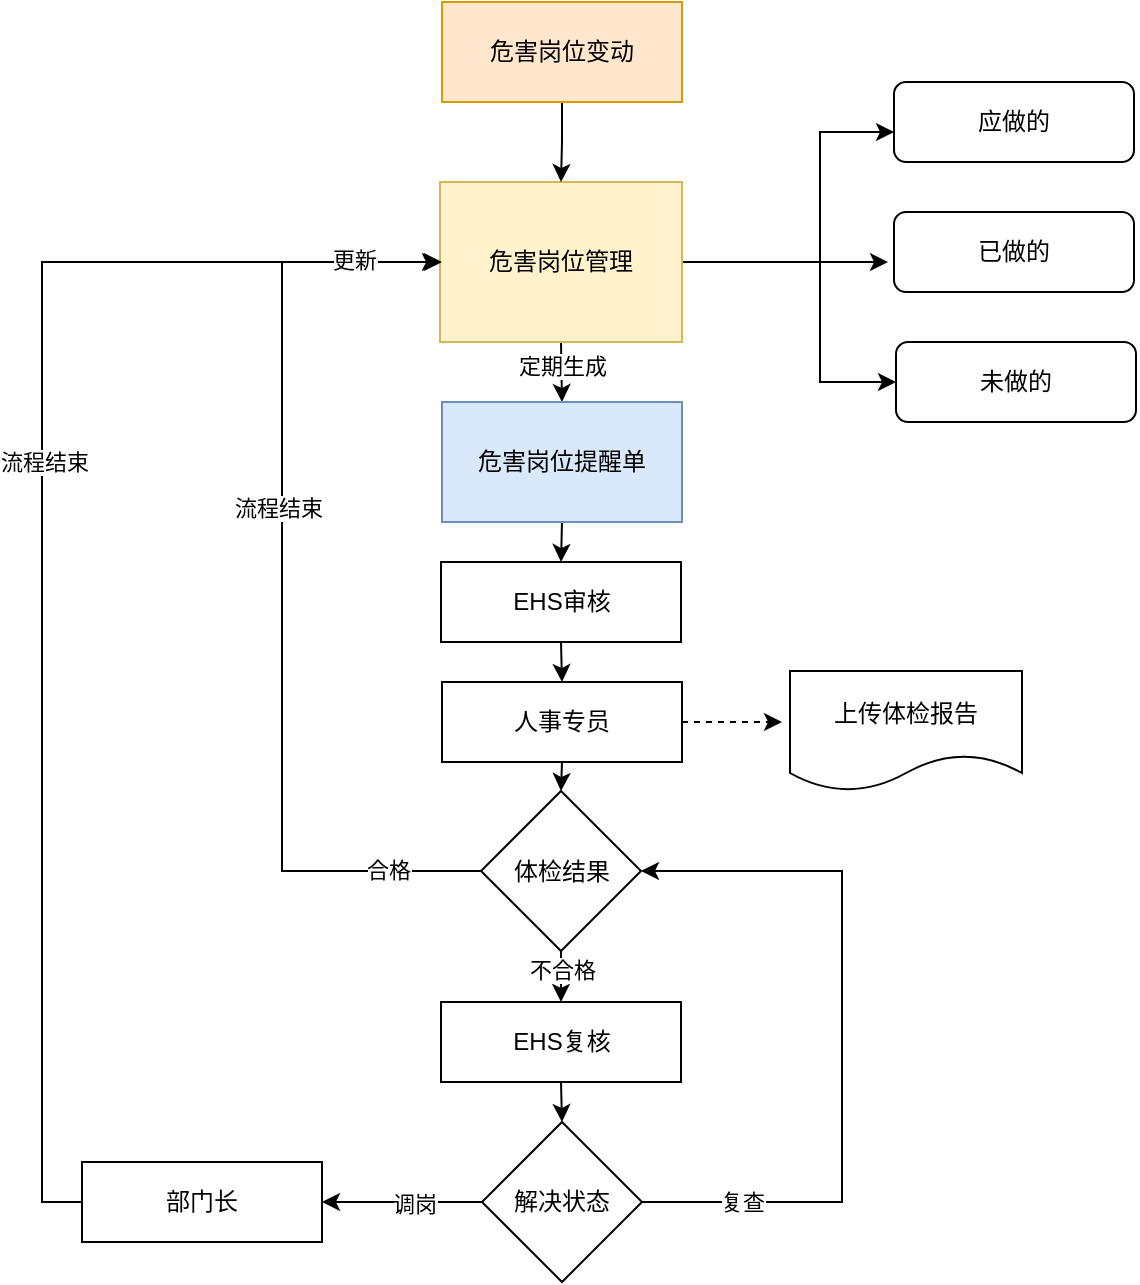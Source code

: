 <mxfile version="22.0.8" type="github">
  <diagram id="C5RBs43oDa-KdzZeNtuy" name="Page-1">
    <mxGraphModel dx="1230" dy="720" grid="0" gridSize="10" guides="1" tooltips="1" connect="1" arrows="1" fold="1" page="1" pageScale="1" pageWidth="1169" pageHeight="827" math="0" shadow="0">
      <root>
        <mxCell id="WIyWlLk6GJQsqaUBKTNV-0" />
        <mxCell id="WIyWlLk6GJQsqaUBKTNV-1" parent="WIyWlLk6GJQsqaUBKTNV-0" />
        <mxCell id="pLkTnMh8Cj9eFYScthq--2" style="edgeStyle=orthogonalEdgeStyle;rounded=0;orthogonalLoop=1;jettySize=auto;html=1;exitX=1;exitY=0.5;exitDx=0;exitDy=0;entryX=0;entryY=0.5;entryDx=0;entryDy=0;" parent="WIyWlLk6GJQsqaUBKTNV-1" edge="1">
          <mxGeometry relative="1" as="geometry">
            <mxPoint x="611" y="280" as="sourcePoint" />
            <mxPoint x="685" y="280" as="targetPoint" />
          </mxGeometry>
        </mxCell>
        <mxCell id="pLkTnMh8Cj9eFYScthq--3" style="edgeStyle=orthogonalEdgeStyle;rounded=0;orthogonalLoop=1;jettySize=auto;html=1;exitX=1;exitY=0.5;exitDx=0;exitDy=0;entryX=0;entryY=0.5;entryDx=0;entryDy=0;" parent="WIyWlLk6GJQsqaUBKTNV-1" edge="1">
          <mxGeometry relative="1" as="geometry">
            <Array as="points">
              <mxPoint x="651" y="280" />
              <mxPoint x="651" y="215" />
            </Array>
            <mxPoint x="582" y="280" as="sourcePoint" />
            <mxPoint x="688" y="215" as="targetPoint" />
          </mxGeometry>
        </mxCell>
        <mxCell id="pLkTnMh8Cj9eFYScthq--4" style="edgeStyle=orthogonalEdgeStyle;rounded=0;orthogonalLoop=1;jettySize=auto;html=1;exitX=1;exitY=0.5;exitDx=0;exitDy=0;entryX=0;entryY=0.5;entryDx=0;entryDy=0;" parent="WIyWlLk6GJQsqaUBKTNV-1" source="pLkTnMh8Cj9eFYScthq--5" target="pLkTnMh8Cj9eFYScthq--8" edge="1">
          <mxGeometry relative="1" as="geometry">
            <Array as="points">
              <mxPoint x="611" y="280" />
              <mxPoint x="651" y="280" />
              <mxPoint x="651" y="340" />
              <mxPoint x="685" y="340" />
            </Array>
          </mxGeometry>
        </mxCell>
        <mxCell id="bKlepUEIa-SPePNMnjWT-5" style="edgeStyle=orthogonalEdgeStyle;rounded=0;orthogonalLoop=1;jettySize=auto;html=1;exitX=0.5;exitY=1;exitDx=0;exitDy=0;entryX=0.5;entryY=0;entryDx=0;entryDy=0;" edge="1" parent="WIyWlLk6GJQsqaUBKTNV-1" source="pLkTnMh8Cj9eFYScthq--5" target="bKlepUEIa-SPePNMnjWT-4">
          <mxGeometry relative="1" as="geometry" />
        </mxCell>
        <mxCell id="bKlepUEIa-SPePNMnjWT-6" value="定期生成" style="edgeLabel;html=1;align=center;verticalAlign=middle;resizable=0;points=[];" vertex="1" connectable="0" parent="bKlepUEIa-SPePNMnjWT-5">
          <mxGeometry x="-0.187" relative="1" as="geometry">
            <mxPoint as="offset" />
          </mxGeometry>
        </mxCell>
        <mxCell id="pLkTnMh8Cj9eFYScthq--5" value="危害岗位管理" style="rounded=0;whiteSpace=wrap;html=1;fillColor=#fff2cc;strokeColor=#d6b656;" parent="WIyWlLk6GJQsqaUBKTNV-1" vertex="1">
          <mxGeometry x="461" y="240" width="121" height="80" as="geometry" />
        </mxCell>
        <mxCell id="pLkTnMh8Cj9eFYScthq--6" value="应做的" style="rounded=1;whiteSpace=wrap;html=1;fontSize=12;glass=0;strokeWidth=1;shadow=0;" parent="WIyWlLk6GJQsqaUBKTNV-1" vertex="1">
          <mxGeometry x="688" y="190" width="120" height="40" as="geometry" />
        </mxCell>
        <mxCell id="pLkTnMh8Cj9eFYScthq--7" value="已做的" style="rounded=1;whiteSpace=wrap;html=1;fontSize=12;glass=0;strokeWidth=1;shadow=0;" parent="WIyWlLk6GJQsqaUBKTNV-1" vertex="1">
          <mxGeometry x="688" y="255" width="120" height="40" as="geometry" />
        </mxCell>
        <mxCell id="pLkTnMh8Cj9eFYScthq--8" value="未做的" style="rounded=1;whiteSpace=wrap;html=1;fontSize=12;glass=0;strokeWidth=1;shadow=0;" parent="WIyWlLk6GJQsqaUBKTNV-1" vertex="1">
          <mxGeometry x="689" y="320" width="120" height="40" as="geometry" />
        </mxCell>
        <mxCell id="bKlepUEIa-SPePNMnjWT-8" style="edgeStyle=orthogonalEdgeStyle;rounded=0;orthogonalLoop=1;jettySize=auto;html=1;exitX=0.5;exitY=1;exitDx=0;exitDy=0;entryX=0.5;entryY=0;entryDx=0;entryDy=0;" edge="1" parent="WIyWlLk6GJQsqaUBKTNV-1" source="bKlepUEIa-SPePNMnjWT-2" target="pLkTnMh8Cj9eFYScthq--5">
          <mxGeometry relative="1" as="geometry" />
        </mxCell>
        <mxCell id="bKlepUEIa-SPePNMnjWT-2" value="危害岗位变动" style="rounded=0;whiteSpace=wrap;html=1;fillColor=#ffe6cc;strokeColor=#d79b00;" vertex="1" parent="WIyWlLk6GJQsqaUBKTNV-1">
          <mxGeometry x="462" y="150" width="120" height="50" as="geometry" />
        </mxCell>
        <mxCell id="bKlepUEIa-SPePNMnjWT-34" style="edgeStyle=orthogonalEdgeStyle;rounded=0;orthogonalLoop=1;jettySize=auto;html=1;exitX=0.5;exitY=1;exitDx=0;exitDy=0;entryX=0.5;entryY=0;entryDx=0;entryDy=0;" edge="1" parent="WIyWlLk6GJQsqaUBKTNV-1" source="bKlepUEIa-SPePNMnjWT-4" target="bKlepUEIa-SPePNMnjWT-33">
          <mxGeometry relative="1" as="geometry" />
        </mxCell>
        <mxCell id="bKlepUEIa-SPePNMnjWT-4" value="危害岗位提醒单" style="rounded=0;whiteSpace=wrap;html=1;fillColor=#dae8fc;strokeColor=#6c8ebf;" vertex="1" parent="WIyWlLk6GJQsqaUBKTNV-1">
          <mxGeometry x="462" y="350" width="120" height="60" as="geometry" />
        </mxCell>
        <mxCell id="bKlepUEIa-SPePNMnjWT-36" style="edgeStyle=orthogonalEdgeStyle;rounded=0;orthogonalLoop=1;jettySize=auto;html=1;exitX=0.5;exitY=1;exitDx=0;exitDy=0;entryX=0.5;entryY=0;entryDx=0;entryDy=0;" edge="1" parent="WIyWlLk6GJQsqaUBKTNV-1" source="bKlepUEIa-SPePNMnjWT-11" target="bKlepUEIa-SPePNMnjWT-15">
          <mxGeometry relative="1" as="geometry" />
        </mxCell>
        <mxCell id="bKlepUEIa-SPePNMnjWT-38" style="edgeStyle=orthogonalEdgeStyle;rounded=0;orthogonalLoop=1;jettySize=auto;html=1;exitX=1;exitY=0.5;exitDx=0;exitDy=0;dashed=1;" edge="1" parent="WIyWlLk6GJQsqaUBKTNV-1" source="bKlepUEIa-SPePNMnjWT-11">
          <mxGeometry relative="1" as="geometry">
            <mxPoint x="632" y="510" as="targetPoint" />
          </mxGeometry>
        </mxCell>
        <mxCell id="bKlepUEIa-SPePNMnjWT-11" value="人事专员" style="rounded=0;whiteSpace=wrap;html=1;" vertex="1" parent="WIyWlLk6GJQsqaUBKTNV-1">
          <mxGeometry x="462" y="490" width="120" height="40" as="geometry" />
        </mxCell>
        <mxCell id="bKlepUEIa-SPePNMnjWT-24" style="edgeStyle=orthogonalEdgeStyle;rounded=0;orthogonalLoop=1;jettySize=auto;html=1;exitX=0.5;exitY=1;exitDx=0;exitDy=0;entryX=0.5;entryY=0;entryDx=0;entryDy=0;" edge="1" parent="WIyWlLk6GJQsqaUBKTNV-1" source="bKlepUEIa-SPePNMnjWT-14" target="bKlepUEIa-SPePNMnjWT-23">
          <mxGeometry relative="1" as="geometry" />
        </mxCell>
        <mxCell id="bKlepUEIa-SPePNMnjWT-14" value="EHS复核" style="rounded=0;whiteSpace=wrap;html=1;" vertex="1" parent="WIyWlLk6GJQsqaUBKTNV-1">
          <mxGeometry x="461.5" y="650" width="120" height="40" as="geometry" />
        </mxCell>
        <mxCell id="bKlepUEIa-SPePNMnjWT-18" style="edgeStyle=orthogonalEdgeStyle;rounded=0;orthogonalLoop=1;jettySize=auto;html=1;exitX=0;exitY=0.5;exitDx=0;exitDy=0;entryX=0;entryY=0.5;entryDx=0;entryDy=0;" edge="1" parent="WIyWlLk6GJQsqaUBKTNV-1" source="bKlepUEIa-SPePNMnjWT-15" target="pLkTnMh8Cj9eFYScthq--5">
          <mxGeometry relative="1" as="geometry">
            <mxPoint x="461" y="200" as="targetPoint" />
            <Array as="points">
              <mxPoint x="382" y="585" />
              <mxPoint x="382" y="280" />
            </Array>
          </mxGeometry>
        </mxCell>
        <mxCell id="bKlepUEIa-SPePNMnjWT-19" value="合格" style="edgeLabel;html=1;align=center;verticalAlign=middle;resizable=0;points=[];" vertex="1" connectable="0" parent="bKlepUEIa-SPePNMnjWT-18">
          <mxGeometry x="-0.805" y="-1" relative="1" as="geometry">
            <mxPoint as="offset" />
          </mxGeometry>
        </mxCell>
        <mxCell id="bKlepUEIa-SPePNMnjWT-20" value="流程结束" style="edgeLabel;html=1;align=center;verticalAlign=middle;resizable=0;points=[];" vertex="1" connectable="0" parent="bKlepUEIa-SPePNMnjWT-18">
          <mxGeometry x="0.166" y="2" relative="1" as="geometry">
            <mxPoint as="offset" />
          </mxGeometry>
        </mxCell>
        <mxCell id="bKlepUEIa-SPePNMnjWT-21" style="edgeStyle=orthogonalEdgeStyle;rounded=0;orthogonalLoop=1;jettySize=auto;html=1;exitX=0.5;exitY=1;exitDx=0;exitDy=0;entryX=0.5;entryY=0;entryDx=0;entryDy=0;" edge="1" parent="WIyWlLk6GJQsqaUBKTNV-1" source="bKlepUEIa-SPePNMnjWT-15" target="bKlepUEIa-SPePNMnjWT-14">
          <mxGeometry relative="1" as="geometry" />
        </mxCell>
        <mxCell id="bKlepUEIa-SPePNMnjWT-22" value="不合格" style="edgeLabel;html=1;align=center;verticalAlign=middle;resizable=0;points=[];" vertex="1" connectable="0" parent="bKlepUEIa-SPePNMnjWT-21">
          <mxGeometry x="-0.26" relative="1" as="geometry">
            <mxPoint as="offset" />
          </mxGeometry>
        </mxCell>
        <mxCell id="bKlepUEIa-SPePNMnjWT-15" value="体检结果" style="rhombus;whiteSpace=wrap;html=1;" vertex="1" parent="WIyWlLk6GJQsqaUBKTNV-1">
          <mxGeometry x="481.5" y="544.5" width="80" height="80" as="geometry" />
        </mxCell>
        <mxCell id="bKlepUEIa-SPePNMnjWT-25" style="edgeStyle=orthogonalEdgeStyle;rounded=0;orthogonalLoop=1;jettySize=auto;html=1;exitX=1;exitY=0.5;exitDx=0;exitDy=0;entryX=1;entryY=0.5;entryDx=0;entryDy=0;" edge="1" parent="WIyWlLk6GJQsqaUBKTNV-1" source="bKlepUEIa-SPePNMnjWT-23" target="bKlepUEIa-SPePNMnjWT-15">
          <mxGeometry relative="1" as="geometry">
            <mxPoint x="562" y="790" as="sourcePoint" />
            <Array as="points">
              <mxPoint x="662" y="750" />
              <mxPoint x="662" y="585" />
            </Array>
          </mxGeometry>
        </mxCell>
        <mxCell id="bKlepUEIa-SPePNMnjWT-26" value="复查" style="edgeLabel;html=1;align=center;verticalAlign=middle;resizable=0;points=[];" vertex="1" connectable="0" parent="bKlepUEIa-SPePNMnjWT-25">
          <mxGeometry x="0.071" y="1" relative="1" as="geometry">
            <mxPoint x="-49" y="96" as="offset" />
          </mxGeometry>
        </mxCell>
        <mxCell id="bKlepUEIa-SPePNMnjWT-29" style="edgeStyle=orthogonalEdgeStyle;rounded=0;orthogonalLoop=1;jettySize=auto;html=1;exitX=0;exitY=0.5;exitDx=0;exitDy=0;entryX=1;entryY=0.5;entryDx=0;entryDy=0;" edge="1" parent="WIyWlLk6GJQsqaUBKTNV-1" source="bKlepUEIa-SPePNMnjWT-23" target="bKlepUEIa-SPePNMnjWT-28">
          <mxGeometry relative="1" as="geometry" />
        </mxCell>
        <mxCell id="bKlepUEIa-SPePNMnjWT-30" value="调岗" style="edgeLabel;html=1;align=center;verticalAlign=middle;resizable=0;points=[];" vertex="1" connectable="0" parent="bKlepUEIa-SPePNMnjWT-29">
          <mxGeometry x="-0.149" y="1" relative="1" as="geometry">
            <mxPoint as="offset" />
          </mxGeometry>
        </mxCell>
        <mxCell id="bKlepUEIa-SPePNMnjWT-23" value="解决状态" style="rhombus;whiteSpace=wrap;html=1;" vertex="1" parent="WIyWlLk6GJQsqaUBKTNV-1">
          <mxGeometry x="482" y="710" width="80" height="80" as="geometry" />
        </mxCell>
        <mxCell id="bKlepUEIa-SPePNMnjWT-31" style="edgeStyle=orthogonalEdgeStyle;rounded=0;orthogonalLoop=1;jettySize=auto;html=1;exitX=0;exitY=0.5;exitDx=0;exitDy=0;" edge="1" parent="WIyWlLk6GJQsqaUBKTNV-1" source="bKlepUEIa-SPePNMnjWT-28">
          <mxGeometry relative="1" as="geometry">
            <mxPoint x="462" y="280" as="targetPoint" />
            <Array as="points">
              <mxPoint x="262" y="750" />
              <mxPoint x="262" y="280" />
            </Array>
          </mxGeometry>
        </mxCell>
        <mxCell id="bKlepUEIa-SPePNMnjWT-32" value="流程结束" style="edgeLabel;html=1;align=center;verticalAlign=middle;resizable=0;points=[];" vertex="1" connectable="0" parent="bKlepUEIa-SPePNMnjWT-31">
          <mxGeometry x="0.131" y="-1" relative="1" as="geometry">
            <mxPoint as="offset" />
          </mxGeometry>
        </mxCell>
        <mxCell id="bKlepUEIa-SPePNMnjWT-39" value="更新" style="edgeLabel;html=1;align=center;verticalAlign=middle;resizable=0;points=[];" vertex="1" connectable="0" parent="bKlepUEIa-SPePNMnjWT-31">
          <mxGeometry x="0.872" y="1" relative="1" as="geometry">
            <mxPoint as="offset" />
          </mxGeometry>
        </mxCell>
        <mxCell id="bKlepUEIa-SPePNMnjWT-28" value="部门长" style="rounded=0;whiteSpace=wrap;html=1;" vertex="1" parent="WIyWlLk6GJQsqaUBKTNV-1">
          <mxGeometry x="282" y="730" width="120" height="40" as="geometry" />
        </mxCell>
        <mxCell id="bKlepUEIa-SPePNMnjWT-35" style="edgeStyle=orthogonalEdgeStyle;rounded=0;orthogonalLoop=1;jettySize=auto;html=1;exitX=0.5;exitY=1;exitDx=0;exitDy=0;entryX=0.5;entryY=0;entryDx=0;entryDy=0;" edge="1" parent="WIyWlLk6GJQsqaUBKTNV-1" source="bKlepUEIa-SPePNMnjWT-33" target="bKlepUEIa-SPePNMnjWT-11">
          <mxGeometry relative="1" as="geometry" />
        </mxCell>
        <mxCell id="bKlepUEIa-SPePNMnjWT-33" value="EHS审核" style="rounded=0;whiteSpace=wrap;html=1;" vertex="1" parent="WIyWlLk6GJQsqaUBKTNV-1">
          <mxGeometry x="461.5" y="430" width="120" height="40" as="geometry" />
        </mxCell>
        <mxCell id="bKlepUEIa-SPePNMnjWT-37" value="上传体检报告" style="shape=document;whiteSpace=wrap;html=1;boundedLbl=1;" vertex="1" parent="WIyWlLk6GJQsqaUBKTNV-1">
          <mxGeometry x="636" y="484.5" width="116" height="60" as="geometry" />
        </mxCell>
      </root>
    </mxGraphModel>
  </diagram>
</mxfile>
